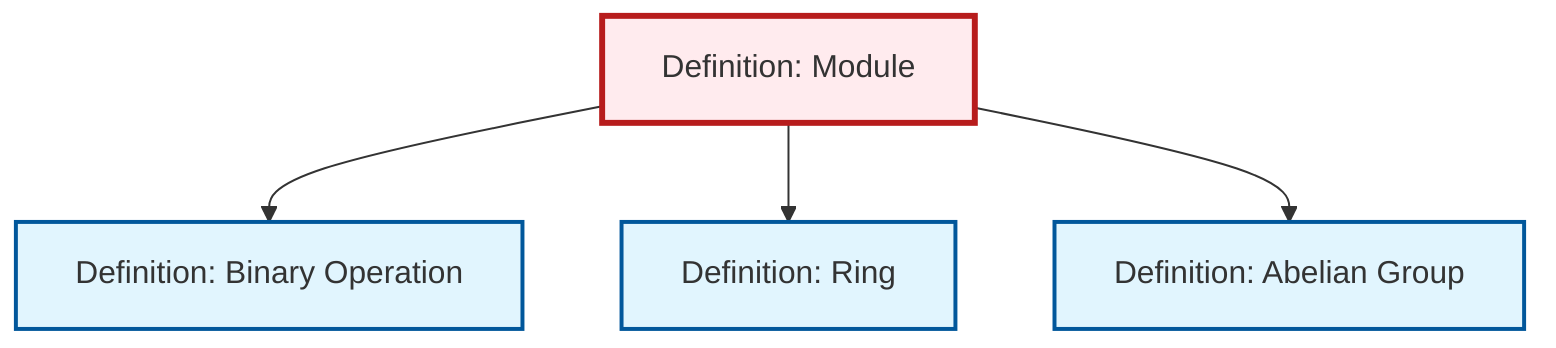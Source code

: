 graph TD
    classDef definition fill:#e1f5fe,stroke:#01579b,stroke-width:2px
    classDef theorem fill:#f3e5f5,stroke:#4a148c,stroke-width:2px
    classDef axiom fill:#fff3e0,stroke:#e65100,stroke-width:2px
    classDef example fill:#e8f5e9,stroke:#1b5e20,stroke-width:2px
    classDef current fill:#ffebee,stroke:#b71c1c,stroke-width:3px
    def-binary-operation["Definition: Binary Operation"]:::definition
    def-ring["Definition: Ring"]:::definition
    def-abelian-group["Definition: Abelian Group"]:::definition
    def-module["Definition: Module"]:::definition
    def-module --> def-binary-operation
    def-module --> def-ring
    def-module --> def-abelian-group
    class def-module current